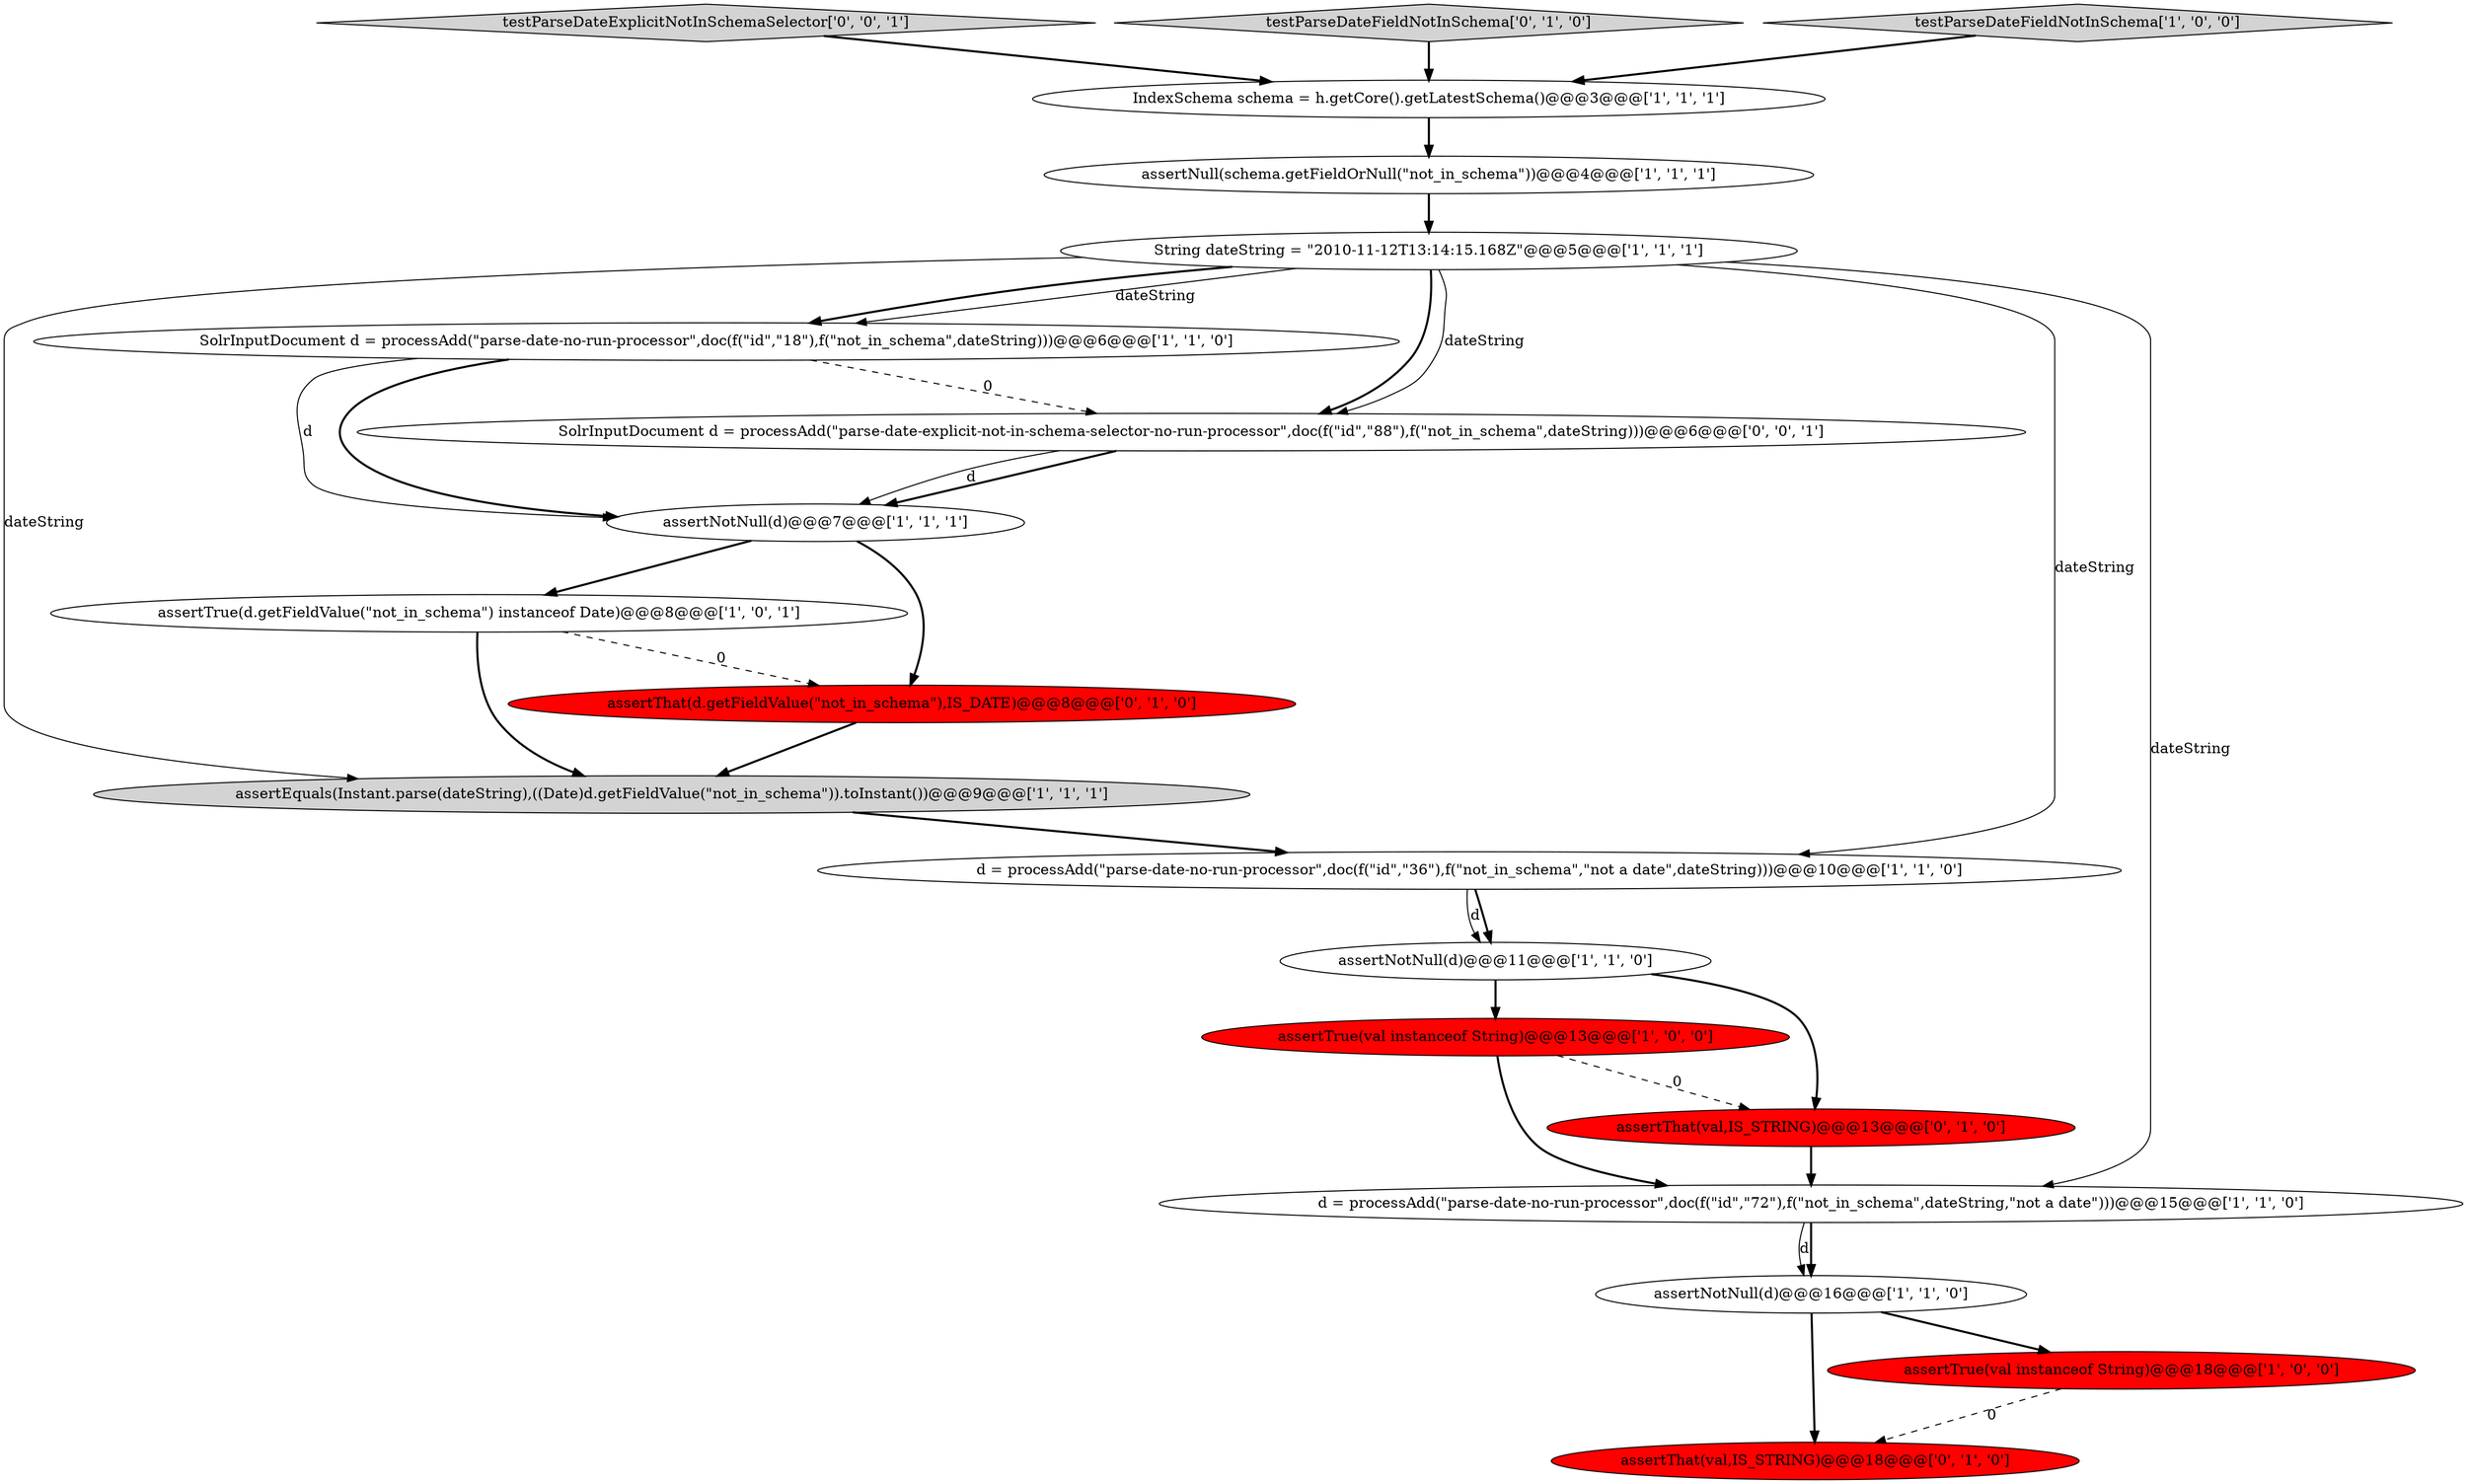 digraph {
14 [style = filled, label = "assertThat(val,IS_STRING)@@@18@@@['0', '1', '0']", fillcolor = red, shape = ellipse image = "AAA1AAABBB2BBB"];
18 [style = filled, label = "SolrInputDocument d = processAdd(\"parse-date-explicit-not-in-schema-selector-no-run-processor\",doc(f(\"id\",\"88\"),f(\"not_in_schema\",dateString)))@@@6@@@['0', '0', '1']", fillcolor = white, shape = ellipse image = "AAA0AAABBB3BBB"];
16 [style = filled, label = "assertThat(d.getFieldValue(\"not_in_schema\"),IS_DATE)@@@8@@@['0', '1', '0']", fillcolor = red, shape = ellipse image = "AAA1AAABBB2BBB"];
19 [style = filled, label = "testParseDateExplicitNotInSchemaSelector['0', '0', '1']", fillcolor = lightgray, shape = diamond image = "AAA0AAABBB3BBB"];
1 [style = filled, label = "assertEquals(Instant.parse(dateString),((Date)d.getFieldValue(\"not_in_schema\")).toInstant())@@@9@@@['1', '1', '1']", fillcolor = lightgray, shape = ellipse image = "AAA0AAABBB1BBB"];
4 [style = filled, label = "assertNull(schema.getFieldOrNull(\"not_in_schema\"))@@@4@@@['1', '1', '1']", fillcolor = white, shape = ellipse image = "AAA0AAABBB1BBB"];
11 [style = filled, label = "assertTrue(val instanceof String)@@@18@@@['1', '0', '0']", fillcolor = red, shape = ellipse image = "AAA1AAABBB1BBB"];
15 [style = filled, label = "testParseDateFieldNotInSchema['0', '1', '0']", fillcolor = lightgray, shape = diamond image = "AAA0AAABBB2BBB"];
0 [style = filled, label = "SolrInputDocument d = processAdd(\"parse-date-no-run-processor\",doc(f(\"id\",\"18\"),f(\"not_in_schema\",dateString)))@@@6@@@['1', '1', '0']", fillcolor = white, shape = ellipse image = "AAA0AAABBB1BBB"];
8 [style = filled, label = "assertNotNull(d)@@@16@@@['1', '1', '0']", fillcolor = white, shape = ellipse image = "AAA0AAABBB1BBB"];
13 [style = filled, label = "assertTrue(d.getFieldValue(\"not_in_schema\") instanceof Date)@@@8@@@['1', '0', '1']", fillcolor = white, shape = ellipse image = "AAA0AAABBB1BBB"];
3 [style = filled, label = "testParseDateFieldNotInSchema['1', '0', '0']", fillcolor = lightgray, shape = diamond image = "AAA0AAABBB1BBB"];
6 [style = filled, label = "assertNotNull(d)@@@11@@@['1', '1', '0']", fillcolor = white, shape = ellipse image = "AAA0AAABBB1BBB"];
17 [style = filled, label = "assertThat(val,IS_STRING)@@@13@@@['0', '1', '0']", fillcolor = red, shape = ellipse image = "AAA1AAABBB2BBB"];
5 [style = filled, label = "assertNotNull(d)@@@7@@@['1', '1', '1']", fillcolor = white, shape = ellipse image = "AAA0AAABBB1BBB"];
9 [style = filled, label = "assertTrue(val instanceof String)@@@13@@@['1', '0', '0']", fillcolor = red, shape = ellipse image = "AAA1AAABBB1BBB"];
12 [style = filled, label = "d = processAdd(\"parse-date-no-run-processor\",doc(f(\"id\",\"72\"),f(\"not_in_schema\",dateString,\"not a date\")))@@@15@@@['1', '1', '0']", fillcolor = white, shape = ellipse image = "AAA0AAABBB1BBB"];
2 [style = filled, label = "String dateString = \"2010-11-12T13:14:15.168Z\"@@@5@@@['1', '1', '1']", fillcolor = white, shape = ellipse image = "AAA0AAABBB1BBB"];
10 [style = filled, label = "d = processAdd(\"parse-date-no-run-processor\",doc(f(\"id\",\"36\"),f(\"not_in_schema\",\"not a date\",dateString)))@@@10@@@['1', '1', '0']", fillcolor = white, shape = ellipse image = "AAA0AAABBB1BBB"];
7 [style = filled, label = "IndexSchema schema = h.getCore().getLatestSchema()@@@3@@@['1', '1', '1']", fillcolor = white, shape = ellipse image = "AAA0AAABBB1BBB"];
6->17 [style = bold, label=""];
2->10 [style = solid, label="dateString"];
2->12 [style = solid, label="dateString"];
15->7 [style = bold, label=""];
2->0 [style = solid, label="dateString"];
8->14 [style = bold, label=""];
2->18 [style = bold, label=""];
4->2 [style = bold, label=""];
7->4 [style = bold, label=""];
10->6 [style = solid, label="d"];
10->6 [style = bold, label=""];
12->8 [style = solid, label="d"];
13->1 [style = bold, label=""];
5->16 [style = bold, label=""];
0->5 [style = solid, label="d"];
2->0 [style = bold, label=""];
17->12 [style = bold, label=""];
2->1 [style = solid, label="dateString"];
3->7 [style = bold, label=""];
16->1 [style = bold, label=""];
12->8 [style = bold, label=""];
18->5 [style = bold, label=""];
5->13 [style = bold, label=""];
2->18 [style = solid, label="dateString"];
9->17 [style = dashed, label="0"];
11->14 [style = dashed, label="0"];
18->5 [style = solid, label="d"];
0->18 [style = dashed, label="0"];
9->12 [style = bold, label=""];
6->9 [style = bold, label=""];
1->10 [style = bold, label=""];
8->11 [style = bold, label=""];
19->7 [style = bold, label=""];
0->5 [style = bold, label=""];
13->16 [style = dashed, label="0"];
}
